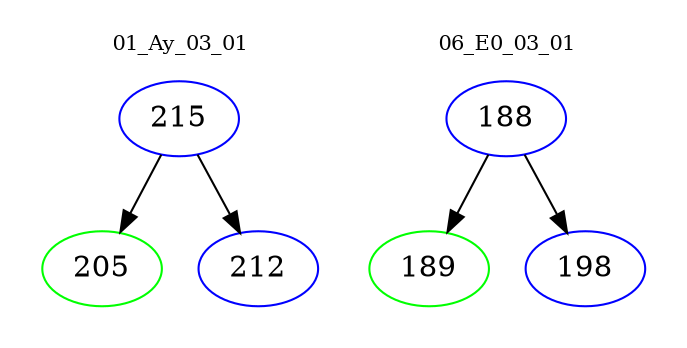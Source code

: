 digraph{
subgraph cluster_0 {
color = white
label = "01_Ay_03_01";
fontsize=10;
T0_215 [label="215", color="blue"]
T0_215 -> T0_205 [color="black"]
T0_205 [label="205", color="green"]
T0_215 -> T0_212 [color="black"]
T0_212 [label="212", color="blue"]
}
subgraph cluster_1 {
color = white
label = "06_E0_03_01";
fontsize=10;
T1_188 [label="188", color="blue"]
T1_188 -> T1_189 [color="black"]
T1_189 [label="189", color="green"]
T1_188 -> T1_198 [color="black"]
T1_198 [label="198", color="blue"]
}
}
